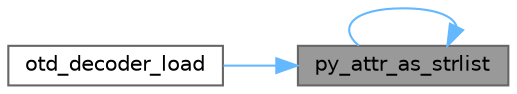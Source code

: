 digraph "py_attr_as_strlist"
{
 // LATEX_PDF_SIZE
  bgcolor="transparent";
  edge [fontname=Helvetica,fontsize=10,labelfontname=Helvetica,labelfontsize=10];
  node [fontname=Helvetica,fontsize=10,shape=box,height=0.2,width=0.4];
  rankdir="RL";
  Node1 [id="Node000001",label="py_attr_as_strlist",height=0.2,width=0.4,color="gray40", fillcolor="grey60", style="filled", fontcolor="black",tooltip="Get the value of a Python object's attribute, returned as a newly allocated GSList of char *."];
  Node1 -> Node2 [id="edge1_Node000001_Node000002",dir="back",color="steelblue1",style="solid",tooltip=" "];
  Node2 [id="Node000002",label="otd_decoder_load",height=0.2,width=0.4,color="grey40", fillcolor="white", style="filled",URL="$a00083.html#ga11b3869f9e65db787ad73c5c4ebddd2f",tooltip="Load a protocol decoder module into the embedded Python interpreter."];
  Node1 -> Node1 [id="edge2_Node000001_Node000001",dir="back",color="steelblue1",style="solid",tooltip=" "];
}
